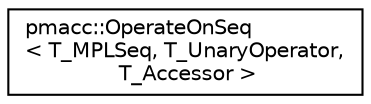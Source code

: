 digraph "Graphical Class Hierarchy"
{
 // LATEX_PDF_SIZE
  edge [fontname="Helvetica",fontsize="10",labelfontname="Helvetica",labelfontsize="10"];
  node [fontname="Helvetica",fontsize="10",shape=record];
  rankdir="LR";
  Node0 [label="pmacc::OperateOnSeq\l\< T_MPLSeq, T_UnaryOperator,\l T_Accessor \>",height=0.2,width=0.4,color="black", fillcolor="white", style="filled",URL="$structpmacc_1_1_operate_on_seq.html",tooltip="run an unary operator on each element of a sequence"];
}
